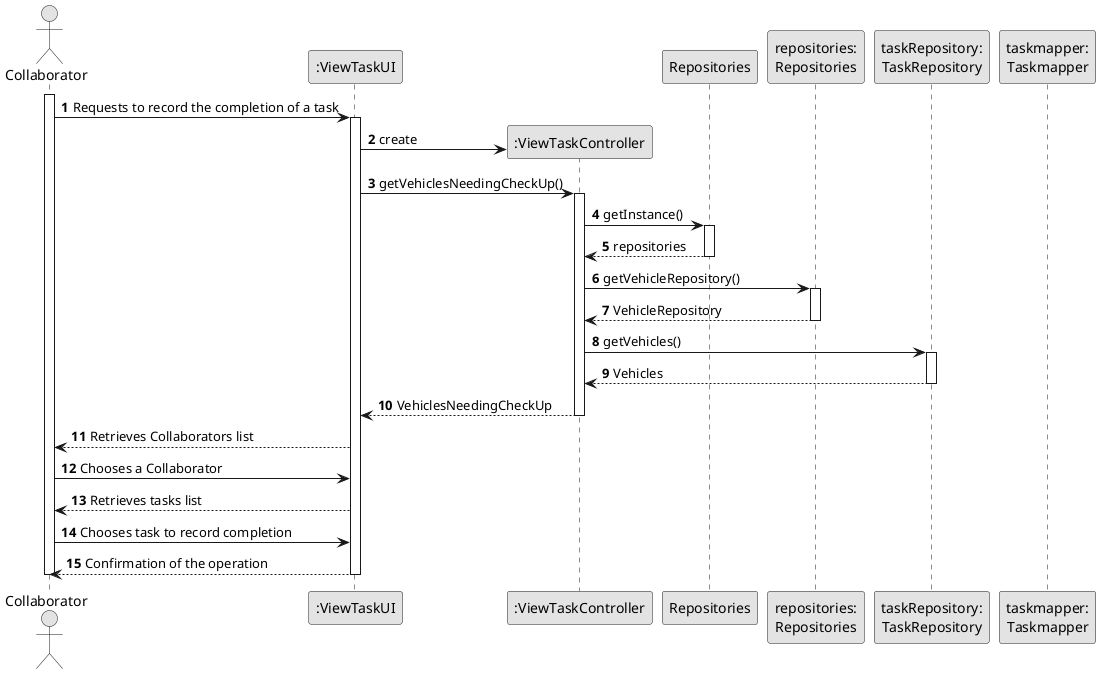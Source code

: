 @startuml
skinparam monochrome true
skinparam packageStyle rectangle
skinparam shadowing false

autonumber

'hide footbox
actor "Collaborator" as VFM
participant ":ViewTaskUI" as UI
participant ":ViewTaskController" as CTRL
participant "Repositories" as Rep
participant "repositories:\nRepositories" as Repositories
participant "taskRepository:\nTaskRepository" as VehicleRepository
participant "taskmapper:\nTaskmapper" as Vehicle

activate VFM

VFM -> UI : Requests to record the completion of a task

    activate UI

        UI -> CTRL** : create

        UI -> CTRL : getVehiclesNeedingCheckUp()
        activate CTRL

            CTRL -> Rep : getInstance()
            activate Rep

                Rep --> CTRL : repositories
            deactivate Rep

            CTRL -> Repositories : getVehicleRepository()
            activate Repositories

            Repositories --> CTRL : VehicleRepository
            deactivate Repositories


            CTRL -> VehicleRepository : getVehicles()
            activate VehicleRepository

                VehicleRepository --> CTRL : Vehicles
            deactivate VehicleRepository


            CTRL --> UI : VehiclesNeedingCheckUp
        deactivate CTRL

        UI --> VFM : Retrieves Collaborators list



    VFM -> UI : Chooses a Collaborator


UI --> VFM : Retrieves tasks list


    VFM -> UI : Chooses task to record completion


UI --> VFM : Confirmation of the operation


deactivate UI
deactivate VFM

@enduml
